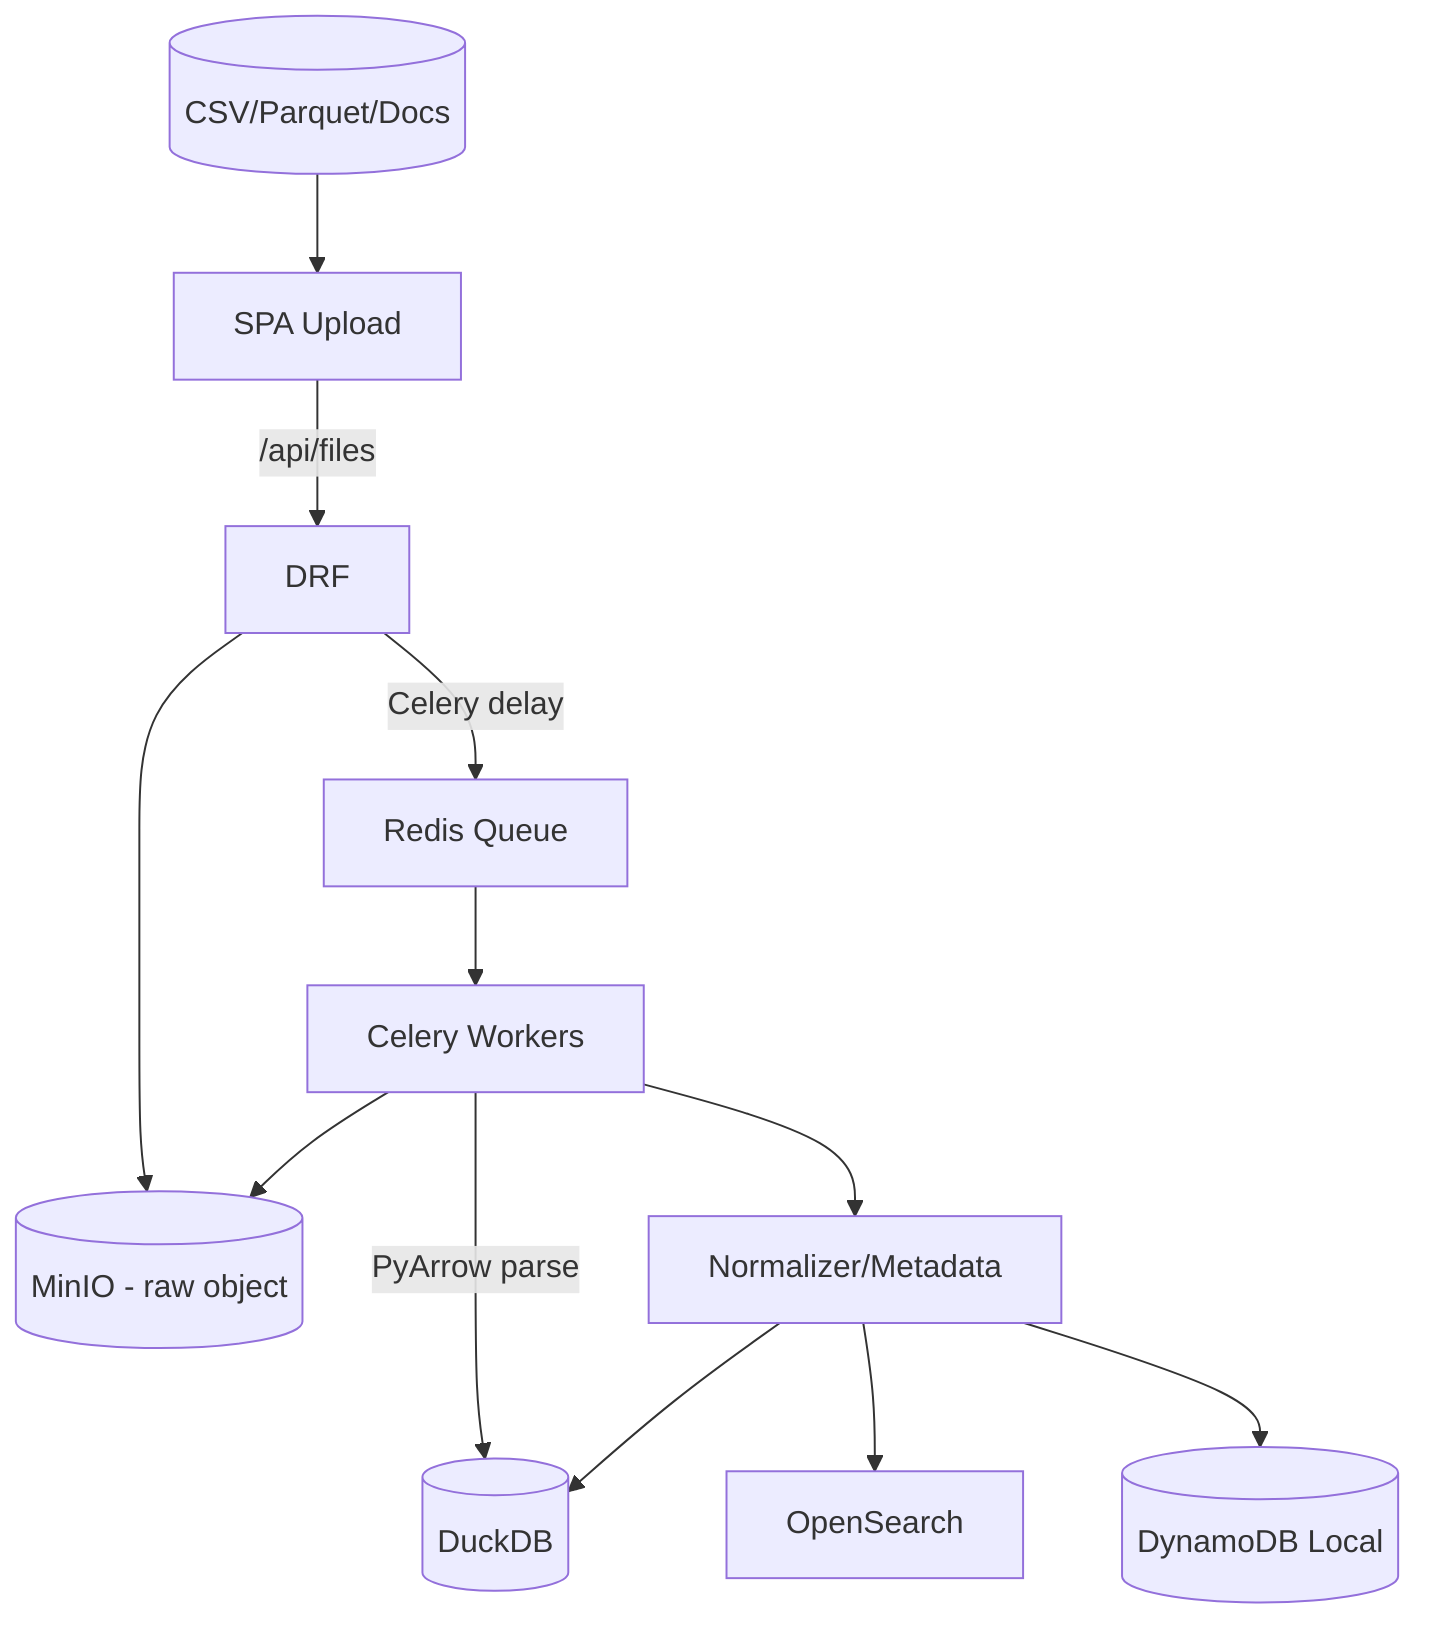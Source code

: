 flowchart TD
  SRC[(CSV/Parquet/Docs)] --> UP[SPA Upload]
  UP -->|/api/files| DRF
  DRF --> MINIO[(MinIO - raw object)]
  DRF -->|Celery delay| Q[Redis Queue]
  Q --> W[Celery Workers]
  W --> MINIO
  W -->|PyArrow parse| DUCK[(DuckDB)]
  W --> META[Normalizer/Metadata]
  META --> OS[OpenSearch]
  META --> DDB[(DynamoDB Local)]
  META --> DUCK